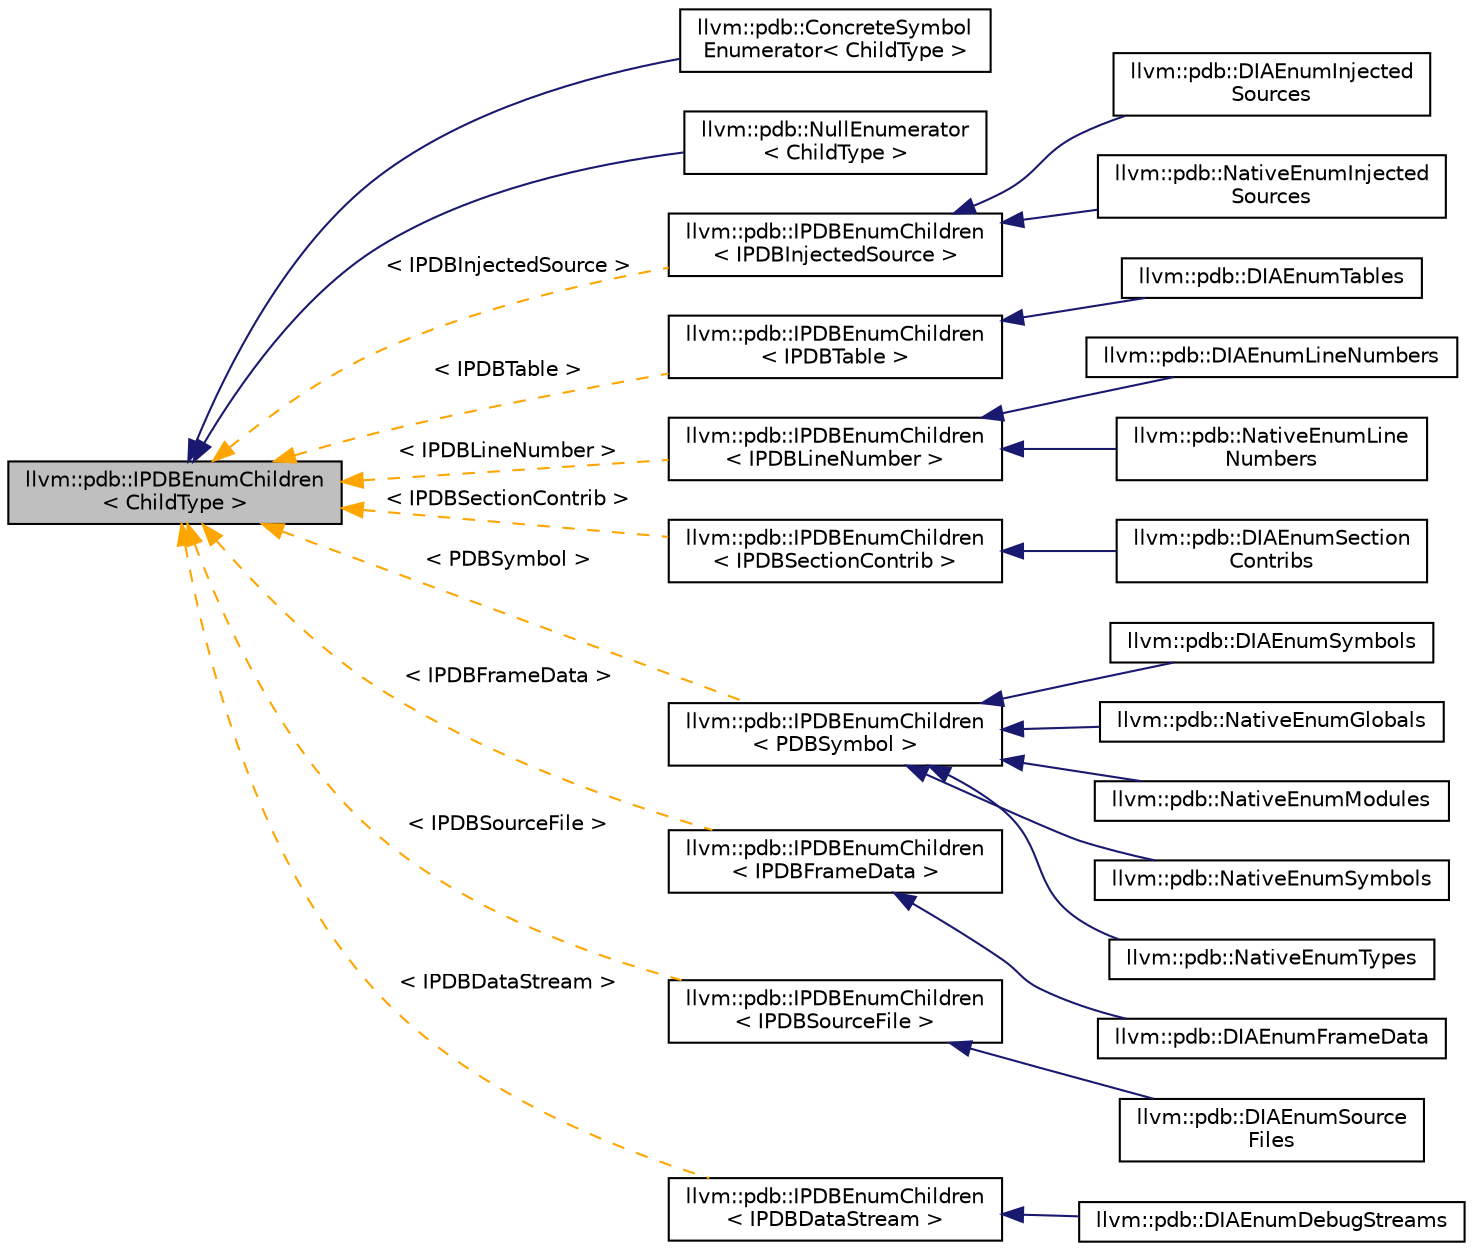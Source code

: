 digraph "llvm::pdb::IPDBEnumChildren&lt; ChildType &gt;"
{
 // LATEX_PDF_SIZE
  bgcolor="transparent";
  edge [fontname="Helvetica",fontsize="10",labelfontname="Helvetica",labelfontsize="10"];
  node [fontname="Helvetica",fontsize="10",shape=record];
  rankdir="LR";
  Node1 [label="llvm::pdb::IPDBEnumChildren\l\< ChildType \>",height=0.2,width=0.4,color="black", fillcolor="grey75", style="filled", fontcolor="black",tooltip=" "];
  Node1 -> Node2 [dir="back",color="midnightblue",fontsize="10",style="solid",fontname="Helvetica"];
  Node2 [label="llvm::pdb::ConcreteSymbol\lEnumerator\< ChildType \>",height=0.2,width=0.4,color="black",URL="$classllvm_1_1pdb_1_1ConcreteSymbolEnumerator.html",tooltip=" "];
  Node1 -> Node3 [dir="back",color="midnightblue",fontsize="10",style="solid",fontname="Helvetica"];
  Node3 [label="llvm::pdb::NullEnumerator\l\< ChildType \>",height=0.2,width=0.4,color="black",URL="$classllvm_1_1pdb_1_1NullEnumerator.html",tooltip=" "];
  Node1 -> Node4 [dir="back",color="orange",fontsize="10",style="dashed",label=" \< IPDBInjectedSource \>" ,fontname="Helvetica"];
  Node4 [label="llvm::pdb::IPDBEnumChildren\l\< IPDBInjectedSource \>",height=0.2,width=0.4,color="black",URL="$classllvm_1_1pdb_1_1IPDBEnumChildren.html",tooltip=" "];
  Node4 -> Node5 [dir="back",color="midnightblue",fontsize="10",style="solid",fontname="Helvetica"];
  Node5 [label="llvm::pdb::DIAEnumInjected\lSources",height=0.2,width=0.4,color="black",URL="$classllvm_1_1pdb_1_1DIAEnumInjectedSources.html",tooltip=" "];
  Node4 -> Node6 [dir="back",color="midnightblue",fontsize="10",style="solid",fontname="Helvetica"];
  Node6 [label="llvm::pdb::NativeEnumInjected\lSources",height=0.2,width=0.4,color="black",URL="$classllvm_1_1pdb_1_1NativeEnumInjectedSources.html",tooltip=" "];
  Node1 -> Node7 [dir="back",color="orange",fontsize="10",style="dashed",label=" \< IPDBTable \>" ,fontname="Helvetica"];
  Node7 [label="llvm::pdb::IPDBEnumChildren\l\< IPDBTable \>",height=0.2,width=0.4,color="black",URL="$classllvm_1_1pdb_1_1IPDBEnumChildren.html",tooltip=" "];
  Node7 -> Node8 [dir="back",color="midnightblue",fontsize="10",style="solid",fontname="Helvetica"];
  Node8 [label="llvm::pdb::DIAEnumTables",height=0.2,width=0.4,color="black",URL="$classllvm_1_1pdb_1_1DIAEnumTables.html",tooltip=" "];
  Node1 -> Node9 [dir="back",color="orange",fontsize="10",style="dashed",label=" \< IPDBLineNumber \>" ,fontname="Helvetica"];
  Node9 [label="llvm::pdb::IPDBEnumChildren\l\< IPDBLineNumber \>",height=0.2,width=0.4,color="black",URL="$classllvm_1_1pdb_1_1IPDBEnumChildren.html",tooltip=" "];
  Node9 -> Node10 [dir="back",color="midnightblue",fontsize="10",style="solid",fontname="Helvetica"];
  Node10 [label="llvm::pdb::DIAEnumLineNumbers",height=0.2,width=0.4,color="black",URL="$classllvm_1_1pdb_1_1DIAEnumLineNumbers.html",tooltip=" "];
  Node9 -> Node11 [dir="back",color="midnightblue",fontsize="10",style="solid",fontname="Helvetica"];
  Node11 [label="llvm::pdb::NativeEnumLine\lNumbers",height=0.2,width=0.4,color="black",URL="$classllvm_1_1pdb_1_1NativeEnumLineNumbers.html",tooltip=" "];
  Node1 -> Node12 [dir="back",color="orange",fontsize="10",style="dashed",label=" \< IPDBSectionContrib \>" ,fontname="Helvetica"];
  Node12 [label="llvm::pdb::IPDBEnumChildren\l\< IPDBSectionContrib \>",height=0.2,width=0.4,color="black",URL="$classllvm_1_1pdb_1_1IPDBEnumChildren.html",tooltip=" "];
  Node12 -> Node13 [dir="back",color="midnightblue",fontsize="10",style="solid",fontname="Helvetica"];
  Node13 [label="llvm::pdb::DIAEnumSection\lContribs",height=0.2,width=0.4,color="black",URL="$classllvm_1_1pdb_1_1DIAEnumSectionContribs.html",tooltip=" "];
  Node1 -> Node14 [dir="back",color="orange",fontsize="10",style="dashed",label=" \< PDBSymbol \>" ,fontname="Helvetica"];
  Node14 [label="llvm::pdb::IPDBEnumChildren\l\< PDBSymbol \>",height=0.2,width=0.4,color="black",URL="$classllvm_1_1pdb_1_1IPDBEnumChildren.html",tooltip=" "];
  Node14 -> Node15 [dir="back",color="midnightblue",fontsize="10",style="solid",fontname="Helvetica"];
  Node15 [label="llvm::pdb::DIAEnumSymbols",height=0.2,width=0.4,color="black",URL="$classllvm_1_1pdb_1_1DIAEnumSymbols.html",tooltip=" "];
  Node14 -> Node16 [dir="back",color="midnightblue",fontsize="10",style="solid",fontname="Helvetica"];
  Node16 [label="llvm::pdb::NativeEnumGlobals",height=0.2,width=0.4,color="black",URL="$classllvm_1_1pdb_1_1NativeEnumGlobals.html",tooltip=" "];
  Node14 -> Node17 [dir="back",color="midnightblue",fontsize="10",style="solid",fontname="Helvetica"];
  Node17 [label="llvm::pdb::NativeEnumModules",height=0.2,width=0.4,color="black",URL="$classllvm_1_1pdb_1_1NativeEnumModules.html",tooltip=" "];
  Node14 -> Node18 [dir="back",color="midnightblue",fontsize="10",style="solid",fontname="Helvetica"];
  Node18 [label="llvm::pdb::NativeEnumSymbols",height=0.2,width=0.4,color="black",URL="$classllvm_1_1pdb_1_1NativeEnumSymbols.html",tooltip=" "];
  Node14 -> Node19 [dir="back",color="midnightblue",fontsize="10",style="solid",fontname="Helvetica"];
  Node19 [label="llvm::pdb::NativeEnumTypes",height=0.2,width=0.4,color="black",URL="$classllvm_1_1pdb_1_1NativeEnumTypes.html",tooltip=" "];
  Node1 -> Node20 [dir="back",color="orange",fontsize="10",style="dashed",label=" \< IPDBFrameData \>" ,fontname="Helvetica"];
  Node20 [label="llvm::pdb::IPDBEnumChildren\l\< IPDBFrameData \>",height=0.2,width=0.4,color="black",URL="$classllvm_1_1pdb_1_1IPDBEnumChildren.html",tooltip=" "];
  Node20 -> Node21 [dir="back",color="midnightblue",fontsize="10",style="solid",fontname="Helvetica"];
  Node21 [label="llvm::pdb::DIAEnumFrameData",height=0.2,width=0.4,color="black",URL="$classllvm_1_1pdb_1_1DIAEnumFrameData.html",tooltip=" "];
  Node1 -> Node22 [dir="back",color="orange",fontsize="10",style="dashed",label=" \< IPDBSourceFile \>" ,fontname="Helvetica"];
  Node22 [label="llvm::pdb::IPDBEnumChildren\l\< IPDBSourceFile \>",height=0.2,width=0.4,color="black",URL="$classllvm_1_1pdb_1_1IPDBEnumChildren.html",tooltip=" "];
  Node22 -> Node23 [dir="back",color="midnightblue",fontsize="10",style="solid",fontname="Helvetica"];
  Node23 [label="llvm::pdb::DIAEnumSource\lFiles",height=0.2,width=0.4,color="black",URL="$classllvm_1_1pdb_1_1DIAEnumSourceFiles.html",tooltip=" "];
  Node1 -> Node24 [dir="back",color="orange",fontsize="10",style="dashed",label=" \< IPDBDataStream \>" ,fontname="Helvetica"];
  Node24 [label="llvm::pdb::IPDBEnumChildren\l\< IPDBDataStream \>",height=0.2,width=0.4,color="black",URL="$classllvm_1_1pdb_1_1IPDBEnumChildren.html",tooltip=" "];
  Node24 -> Node25 [dir="back",color="midnightblue",fontsize="10",style="solid",fontname="Helvetica"];
  Node25 [label="llvm::pdb::DIAEnumDebugStreams",height=0.2,width=0.4,color="black",URL="$classllvm_1_1pdb_1_1DIAEnumDebugStreams.html",tooltip=" "];
}
